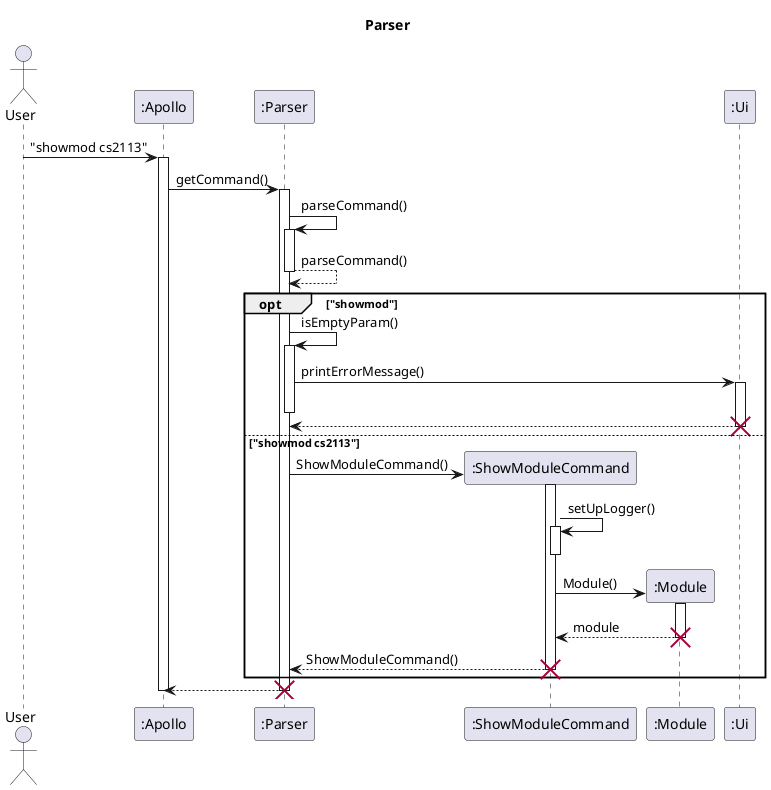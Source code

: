 @startuml
'https://plantuml.com/sequence-diagram

skinparam maxMessageSize 150

title Parser

actor User

participant ":Apollo" as Apollo
participant ":Parser" as Parser
participant ":ShowModuleCommand" as Command
participant ":Module" as Module
participant ":Ui" as Ui

User -> Apollo : "showmod cs2113"
activate Apollo
Apollo -> Parser : getCommand()

activate Parser
Parser -> Parser : parseCommand()
activate Parser
Parser --> Parser : parseCommand()
deactivate Parser

opt "showmod"
Parser -> Parser : isEmptyParam()
activate Parser
Parser -> Ui :printErrorMessage()
activate Ui
deactivate Parser

Ui --> Parser
deactivate Ui
destroy Ui


else "showmod cs2113"


Parser -> Command** : ShowModuleCommand()
activate Command
Command -> Command : setUpLogger()
activate Command
deactivate Command

Command -> Module** : Module()
activate Module
Module --> Command : module
deactivate Module
destroy Module

Command --> Parser : ShowModuleCommand()
deactivate Command
destroy Command


end

Parser --> Apollo
deactivate Parser
destroy Parser

deactivate Apollo

@enduml
